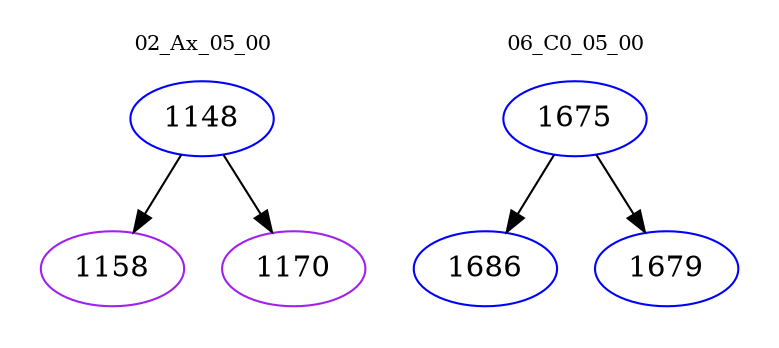 digraph{
subgraph cluster_0 {
color = white
label = "02_Ax_05_00";
fontsize=10;
T0_1148 [label="1148", color="blue"]
T0_1148 -> T0_1158 [color="black"]
T0_1158 [label="1158", color="purple"]
T0_1148 -> T0_1170 [color="black"]
T0_1170 [label="1170", color="purple"]
}
subgraph cluster_1 {
color = white
label = "06_C0_05_00";
fontsize=10;
T1_1675 [label="1675", color="blue"]
T1_1675 -> T1_1686 [color="black"]
T1_1686 [label="1686", color="blue"]
T1_1675 -> T1_1679 [color="black"]
T1_1679 [label="1679", color="blue"]
}
}
